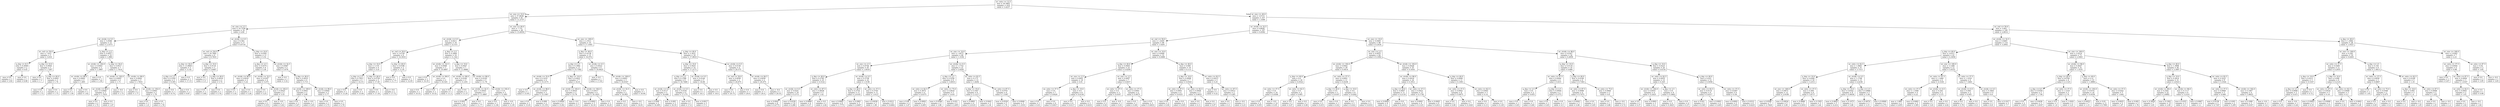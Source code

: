digraph Tree {
node [shape=box] ;
0 [label="wr_ratio <= 12.5\nmse = 24.5863\nsamples = 418\nvalue = 3.4237"] ;
1 [label="wr_size <= 10.0\nmse = 37.6638\nsamples = 81\nvalue = 11.2737"] ;
0 -> 1 [labeldistance=2.5, labelangle=45, headlabel="True"] ;
2 [label="wr_size <= 2.5\nmse = 10.7536\nsamples = 32\nvalue = 4.64"] ;
1 -> 2 ;
3 [label="wr_stride <= 0.5\nmse = 3.4596\nsamples = 15\nvalue = 2.3373"] ;
2 -> 3 ;
4 [label="wr_rnd <= 50.0\nmse = 7.915\nsamples = 5\nvalue = 3.616"] ;
3 -> 4 ;
5 [label="q_dep <= 8.5\nmse = 6.4009\nsamples = 2\nvalue = 6.45"] ;
4 -> 5 ;
6 [label="mse = 0.0\nsamples = 1\nvalue = 3.92"] ;
5 -> 6 ;
7 [label="mse = 0.0\nsamples = 1\nvalue = 8.98"] ;
5 -> 7 ;
8 [label="q_dep <= 10.0\nmse = 0.0004\nsamples = 3\nvalue = 1.7267"] ;
4 -> 8 ;
9 [label="mse = 0.0\nsamples = 1\nvalue = 1.7"] ;
8 -> 9 ;
10 [label="q_dep <= 40.0\nmse = 0.0001\nsamples = 2\nvalue = 1.74"] ;
8 -> 10 ;
11 [label="mse = 0.0\nsamples = 1\nvalue = 1.73"] ;
10 -> 11 ;
12 [label="mse = 0.0\nsamples = 1\nvalue = 1.75"] ;
10 -> 12 ;
13 [label="q_dep <= 2.5\nmse = 0.0057\nsamples = 10\nvalue = 1.698"] ;
3 -> 13 ;
14 [label="wr_stride <= 192.0\nmse = 0.0003\nsamples = 3\nvalue = 1.5967"] ;
13 -> 14 ;
15 [label="wr_stride <= 96.0\nmse = 0.0002\nsamples = 2\nvalue = 1.605"] ;
14 -> 15 ;
16 [label="mse = 0.0\nsamples = 1\nvalue = 1.59"] ;
15 -> 16 ;
17 [label="mse = 0.0\nsamples = 1\nvalue = 1.62"] ;
15 -> 17 ;
18 [label="mse = 0.0\nsamples = 1\nvalue = 1.58"] ;
14 -> 18 ;
19 [label="q_dep <= 34.0\nmse = 0.0017\nsamples = 7\nvalue = 1.7414"] ;
13 -> 19 ;
20 [label="wr_stride <= 192.0\nmse = 0.0005\nsamples = 4\nvalue = 1.71"] ;
19 -> 20 ;
21 [label="wr_stride <= 96.0\nmse = 0.0006\nsamples = 3\nvalue = 1.7033"] ;
20 -> 21 ;
22 [label="mse = 0.0\nsamples = 2\nvalue = 1.72"] ;
21 -> 22 ;
23 [label="mse = 0.0\nsamples = 1\nvalue = 1.67"] ;
21 -> 23 ;
24 [label="mse = -0.0\nsamples = 1\nvalue = 1.73"] ;
20 -> 24 ;
25 [label="wr_stride <= 96.0\nmse = 0.0002\nsamples = 3\nvalue = 1.7833"] ;
19 -> 25 ;
26 [label="mse = 0.0\nsamples = 1\nvalue = 1.77"] ;
25 -> 26 ;
27 [label="wr_stride <= 192.0\nmse = 0.0001\nsamples = 2\nvalue = 1.79"] ;
25 -> 27 ;
28 [label="mse = 0.0\nsamples = 1\nvalue = 1.8"] ;
27 -> 28 ;
29 [label="mse = 0.0\nsamples = 1\nvalue = 1.78"] ;
27 -> 29 ;
30 [label="wr_stride <= 0.5\nmse = 8.383\nsamples = 17\nvalue = 6.6718"] ;
2 -> 30 ;
31 [label="wr_rnd <= 50.0\nmse = 16.7892\nsamples = 6\nvalue = 8.7833"] ;
30 -> 31 ;
32 [label="q_dep <= 34.0\nmse = 13.8893\nsamples = 3\nvalue = 11.92"] ;
31 -> 32 ;
33 [label="q_dep <= 2.5\nmse = 0.3192\nsamples = 2\nvalue = 9.305"] ;
32 -> 33 ;
34 [label="mse = 0.0\nsamples = 1\nvalue = 8.74"] ;
33 -> 34 ;
35 [label="mse = 0.0\nsamples = 1\nvalue = 9.87"] ;
33 -> 35 ;
36 [label="mse = 0.0\nsamples = 1\nvalue = 17.15"] ;
32 -> 36 ;
37 [label="q_dep <= 10.0\nmse = 0.0118\nsamples = 3\nvalue = 5.6467"] ;
31 -> 37 ;
38 [label="mse = 0.0\nsamples = 1\nvalue = 5.5"] ;
37 -> 38 ;
39 [label="q_dep <= 40.0\nmse = 0.0016\nsamples = 2\nvalue = 5.72"] ;
37 -> 39 ;
40 [label="mse = 0.0\nsamples = 1\nvalue = 5.68"] ;
39 -> 40 ;
41 [label="mse = 0.0\nsamples = 1\nvalue = 5.76"] ;
39 -> 41 ;
42 [label="q_dep <= 10.0\nmse = 0.0392\nsamples = 11\nvalue = 5.52"] ;
30 -> 42 ;
43 [label="q_dep <= 2.5\nmse = 0.0275\nsamples = 6\nvalue = 5.39"] ;
42 -> 43 ;
44 [label="wr_stride <= 96.0\nmse = 0.0016\nsamples = 2\nvalue = 5.22"] ;
43 -> 44 ;
45 [label="mse = 0.0\nsamples = 1\nvalue = 5.18"] ;
44 -> 45 ;
46 [label="mse = 0.0\nsamples = 1\nvalue = 5.26"] ;
44 -> 46 ;
47 [label="wr_stride <= 32.5\nmse = 0.0187\nsamples = 4\nvalue = 5.475"] ;
43 -> 47 ;
48 [label="mse = 0.0\nsamples = 1\nvalue = 5.25"] ;
47 -> 48 ;
49 [label="wr_stride <= 192.0\nmse = 0.0025\nsamples = 3\nvalue = 5.55"] ;
47 -> 49 ;
50 [label="mse = 0.0\nsamples = 2\nvalue = 5.515"] ;
49 -> 50 ;
51 [label="mse = -0.0\nsamples = 1\nvalue = 5.62"] ;
49 -> 51 ;
52 [label="wr_stride <= 32.5\nmse = 0.0087\nsamples = 5\nvalue = 5.676"] ;
42 -> 52 ;
53 [label="mse = 0.0\nsamples = 1\nvalue = 5.52"] ;
52 -> 53 ;
54 [label="q_dep <= 40.0\nmse = 0.0033\nsamples = 4\nvalue = 5.715"] ;
52 -> 54 ;
55 [label="wr_stride <= 160.0\nmse = 0.0001\nsamples = 2\nvalue = 5.66"] ;
54 -> 55 ;
56 [label="mse = 0.0\nsamples = 1\nvalue = 5.67"] ;
55 -> 56 ;
57 [label="mse = -0.0\nsamples = 1\nvalue = 5.65"] ;
55 -> 57 ;
58 [label="wr_stride <= 96.0\nmse = 0.0004\nsamples = 2\nvalue = 5.77"] ;
54 -> 58 ;
59 [label="mse = 0.0\nsamples = 1\nvalue = 5.75"] ;
58 -> 59 ;
60 [label="mse = 0.0\nsamples = 1\nvalue = 5.79"] ;
58 -> 60 ;
61 [label="wr_size <= 40.0\nmse = 7.731\nsamples = 49\nvalue = 15.6059"] ;
1 -> 61 ;
62 [label="wr_stride <= 0.5\nmse = 4.6411\nsamples = 16\nvalue = 12.515"] ;
61 -> 62 ;
63 [label="wr_rnd <= 50.0\nmse = 5.4726\nsamples = 6\nvalue = 14.5033"] ;
62 -> 63 ;
64 [label="q_dep <= 10.0\nmse = 3.155\nsamples = 4\nvalue = 15.8"] ;
63 -> 64 ;
65 [label="q_dep <= 2.5\nmse = 0.7921\nsamples = 2\nvalue = 14.15"] ;
64 -> 65 ;
66 [label="mse = 0.0\nsamples = 1\nvalue = 13.26"] ;
65 -> 66 ;
67 [label="mse = 0.0\nsamples = 1\nvalue = 15.04"] ;
65 -> 67 ;
68 [label="q_dep <= 40.0\nmse = 0.0729\nsamples = 2\nvalue = 17.45"] ;
64 -> 68 ;
69 [label="mse = 0.0\nsamples = 1\nvalue = 17.18"] ;
68 -> 69 ;
70 [label="mse = -0.0\nsamples = 1\nvalue = 17.72"] ;
68 -> 70 ;
71 [label="q_dep <= 40.0\nmse = 0.0196\nsamples = 2\nvalue = 11.91"] ;
63 -> 71 ;
72 [label="mse = 0.0\nsamples = 1\nvalue = 11.77"] ;
71 -> 72 ;
73 [label="mse = 0.0\nsamples = 1\nvalue = 12.05"] ;
71 -> 73 ;
74 [label="q_dep <= 2.5\nmse = 0.3469\nsamples = 10\nvalue = 11.322"] ;
62 -> 74 ;
75 [label="wr_stride <= 32.5\nmse = 0.0068\nsamples = 3\nvalue = 10.4667"] ;
74 -> 75 ;
76 [label="mse = 0.0\nsamples = 1\nvalue = 10.35"] ;
75 -> 76 ;
77 [label="wr_stride <= 96.0\nmse = 0.0\nsamples = 2\nvalue = 10.525"] ;
75 -> 77 ;
78 [label="mse = 0.0\nsamples = 1\nvalue = 10.53"] ;
77 -> 78 ;
79 [label="mse = 0.0\nsamples = 1\nvalue = 10.52"] ;
77 -> 79 ;
80 [label="q_dep <= 10.0\nmse = 0.0447\nsamples = 7\nvalue = 11.6886"] ;
74 -> 80 ;
81 [label="wr_stride <= 96.0\nmse = 0.0182\nsamples = 2\nvalue = 11.435"] ;
80 -> 81 ;
82 [label="mse = 0.0\nsamples = 1\nvalue = 11.3"] ;
81 -> 82 ;
83 [label="mse = 0.0\nsamples = 1\nvalue = 11.57"] ;
81 -> 83 ;
84 [label="wr_stride <= 96.0\nmse = 0.0193\nsamples = 5\nvalue = 11.79"] ;
80 -> 84 ;
85 [label="wr_stride <= 32.5\nmse = 0.0055\nsamples = 3\nvalue = 11.6867"] ;
84 -> 85 ;
86 [label="mse = 0.003\nsamples = 2\nvalue = 11.645"] ;
85 -> 86 ;
87 [label="mse = 0.0\nsamples = 1\nvalue = 11.77"] ;
85 -> 87 ;
88 [label="wr_stride <= 192.0\nmse = 0.0\nsamples = 2\nvalue = 11.945"] ;
84 -> 88 ;
89 [label="mse = 0.0\nsamples = 1\nvalue = 11.94"] ;
88 -> 89 ;
90 [label="mse = -0.0\nsamples = 1\nvalue = 11.95"] ;
88 -> 90 ;
91 [label="wr_size <= 160.0\nmse = 2.3511\nsamples = 33\nvalue = 17.1045"] ;
61 -> 91 ;
92 [label="q_dep <= 40.0\nmse = 0.4136\nsamples = 15\nvalue = 16.074"] ;
91 -> 92 ;
93 [label="q_dep <= 2.5\nmse = 0.1892\nsamples = 11\nvalue = 15.7582"] ;
92 -> 93 ;
94 [label="wr_stride <= 32.0\nmse = 0.1414\nsamples = 4\nvalue = 15.3175"] ;
93 -> 94 ;
95 [label="mse = 0.0\nsamples = 1\nvalue = 15.95"] ;
94 -> 95 ;
96 [label="wr_stride <= 96.0\nmse = 0.0107\nsamples = 3\nvalue = 15.1067"] ;
94 -> 96 ;
97 [label="mse = 0.0\nsamples = 1\nvalue = 15.01"] ;
96 -> 97 ;
98 [label="mse = 0.009\nsamples = 2\nvalue = 15.155"] ;
96 -> 98 ;
99 [label="q_dep <= 10.0\nmse = 0.0421\nsamples = 7\nvalue = 16.01"] ;
93 -> 99 ;
100 [label="wr_stride <= 192.0\nmse = 0.0035\nsamples = 3\nvalue = 15.78"] ;
99 -> 100 ;
101 [label="mse = 0.0004\nsamples = 2\nvalue = 15.82"] ;
100 -> 101 ;
102 [label="mse = -0.0\nsamples = 1\nvalue = 15.7"] ;
100 -> 102 ;
103 [label="wr_stride <= 192.0\nmse = 0.0017\nsamples = 4\nvalue = 16.1825"] ;
99 -> 103 ;
104 [label="mse = 0.0002\nsamples = 3\nvalue = 16.16"] ;
103 -> 104 ;
105 [label="mse = 0.0\nsamples = 1\nvalue = 16.25"] ;
103 -> 105 ;
106 [label="wr_stride <= 0.5\nmse = 0.0022\nsamples = 4\nvalue = 16.9425"] ;
92 -> 106 ;
107 [label="mse = 0.0\nsamples = 1\nvalue = 17.02"] ;
106 -> 107 ;
108 [label="wr_stride <= 160.0\nmse = 0.0003\nsamples = 3\nvalue = 16.9167"] ;
106 -> 108 ;
109 [label="wr_stride <= 32.5\nmse = 0.0\nsamples = 2\nvalue = 16.905"] ;
108 -> 109 ;
110 [label="mse = 0.0\nsamples = 1\nvalue = 16.9"] ;
109 -> 110 ;
111 [label="mse = -0.0\nsamples = 1\nvalue = 16.91"] ;
109 -> 111 ;
112 [label="mse = 0.0\nsamples = 1\nvalue = 16.94"] ;
108 -> 112 ;
113 [label="q_dep <= 40.0\nmse = 2.3431\nsamples = 18\nvalue = 17.9633"] ;
91 -> 113 ;
114 [label="q_dep <= 10.0\nmse = 0.5025\nsamples = 14\nvalue = 17.2171"] ;
113 -> 114 ;
115 [label="q_dep <= 2.5\nmse = 0.1598\nsamples = 9\nvalue = 16.7489"] ;
114 -> 115 ;
116 [label="wr_stride <= 0.5\nmse = 0.0117\nsamples = 5\nvalue = 16.408"] ;
115 -> 116 ;
117 [label="mse = 0.009\nsamples = 2\nvalue = 16.495"] ;
116 -> 117 ;
118 [label="mse = 0.005\nsamples = 3\nvalue = 16.35"] ;
116 -> 118 ;
119 [label="wr_stride <= 0.5\nmse = 0.0181\nsamples = 4\nvalue = 17.175"] ;
115 -> 119 ;
120 [label="mse = 0.0\nsamples = 1\nvalue = 17.4"] ;
119 -> 120 ;
121 [label="mse = 0.0017\nsamples = 3\nvalue = 17.1"] ;
119 -> 121 ;
122 [label="wr_stride <= 0.5\nmse = 0.0144\nsamples = 5\nvalue = 18.06"] ;
114 -> 122 ;
123 [label="mse = 0.0\nsamples = 1\nvalue = 18.3"] ;
122 -> 123 ;
124 [label="mse = 0.0\nsamples = 4\nvalue = 18.0"] ;
122 -> 124 ;
125 [label="wr_stride <= 0.5\nmse = 0.0156\nsamples = 4\nvalue = 20.575"] ;
113 -> 125 ;
126 [label="wr_rnd <= 50.0\nmse = 0.0056\nsamples = 2\nvalue = 20.675"] ;
125 -> 126 ;
127 [label="mse = 0.0\nsamples = 1\nvalue = 20.75"] ;
126 -> 127 ;
128 [label="mse = 0.0\nsamples = 1\nvalue = 20.6"] ;
126 -> 128 ;
129 [label="wr_stride <= 64.5\nmse = 0.0056\nsamples = 2\nvalue = 20.475"] ;
125 -> 129 ;
130 [label="mse = 0.0\nsamples = 1\nvalue = 20.4"] ;
129 -> 130 ;
131 [label="mse = -0.0\nsamples = 1\nvalue = 20.55"] ;
129 -> 131 ;
132 [label="wr_size <= 40.0\nmse = 3.0715\nsamples = 337\nvalue = 1.5369"] ;
0 -> 132 [labeldistance=2.5, labelangle=-45, headlabel="False"] ;
133 [label="wr_stride <= 32.5\nmse = 0.8928\nsamples = 197\nvalue = 0.6382"] ;
132 -> 133 ;
134 [label="wr_rnd <= 50.0\nmse = 1.4205\nsamples = 99\nvalue = 1.0291"] ;
133 -> 134 ;
135 [label="wr_size <= 10.0\nmse = 1.4075\nsamples = 66\nvalue = 1.5192"] ;
134 -> 135 ;
136 [label="wr_size <= 2.5\nmse = 0.6744\nsamples = 45\nvalue = 1.0018"] ;
135 -> 136 ;
137 [label="q_dep <= 40.0\nmse = 0.2783\nsamples = 23\nvalue = 0.5122"] ;
136 -> 137 ;
138 [label="wr_stride <= 0.5\nmse = 0.0241\nsamples = 18\nvalue = 0.3711"] ;
137 -> 138 ;
139 [label="mse = 0.0041\nsamples = 8\nvalue = 0.4775"] ;
138 -> 139 ;
140 [label="mse = 0.0239\nsamples = 10\nvalue = 0.286"] ;
138 -> 140 ;
141 [label="wr_ratio <= 87.5\nmse = 0.8636\nsamples = 5\nvalue = 1.02"] ;
137 -> 141 ;
142 [label="mse = 0.0669\nsamples = 4\nvalue = 0.57"] ;
141 -> 142 ;
143 [label="mse = 0.0\nsamples = 1\nvalue = 2.82"] ;
141 -> 143 ;
144 [label="wr_stride <= 0.5\nmse = 0.5758\nsamples = 22\nvalue = 1.5136"] ;
136 -> 144 ;
145 [label="q_dep <= 40.0\nmse = 0.2754\nsamples = 11\nvalue = 2.0145"] ;
144 -> 145 ;
146 [label="mse = 0.0945\nsamples = 8\nvalue = 1.7775"] ;
145 -> 146 ;
147 [label="mse = 0.2083\nsamples = 3\nvalue = 2.6467"] ;
145 -> 147 ;
148 [label="wr_ratio <= 37.5\nmse = 0.3745\nsamples = 11\nvalue = 1.0127"] ;
144 -> 148 ;
149 [label="mse = 0.0038\nsamples = 3\nvalue = 1.99"] ;
148 -> 149 ;
150 [label="mse = 0.0211\nsamples = 8\nvalue = 0.6462"] ;
148 -> 150 ;
151 [label="wr_stride <= 0.5\nmse = 1.1752\nsamples = 21\nvalue = 2.6281"] ;
135 -> 151 ;
152 [label="q_dep <= 2.5\nmse = 0.5256\nsamples = 9\nvalue = 3.6933"] ;
151 -> 152 ;
153 [label="wr_ratio <= 62.5\nmse = 0.3672\nsamples = 4\nvalue = 4.0375"] ;
152 -> 153 ;
154 [label="mse = 0.09\nsamples = 2\nvalue = 3.47"] ;
153 -> 154 ;
155 [label="mse = 0.0002\nsamples = 2\nvalue = 4.605"] ;
153 -> 155 ;
156 [label="wr_ratio <= 75.0\nmse = 0.4818\nsamples = 5\nvalue = 3.418"] ;
152 -> 156 ;
157 [label="mse = 0.0546\nsamples = 3\nvalue = 3.96"] ;
156 -> 157 ;
158 [label="mse = 0.021\nsamples = 2\nvalue = 2.605"] ;
156 -> 158 ;
159 [label="wr_ratio <= 62.5\nmse = 0.173\nsamples = 12\nvalue = 1.8292"] ;
151 -> 159 ;
160 [label="q_dep <= 10.0\nmse = 0.1047\nsamples = 6\nvalue = 2.1217"] ;
159 -> 160 ;
161 [label="mse = 0.0993\nsamples = 4\nvalue = 2.0125"] ;
160 -> 161 ;
162 [label="mse = 0.0441\nsamples = 2\nvalue = 2.34"] ;
160 -> 162 ;
163 [label="wr_ratio <= 87.5\nmse = 0.0701\nsamples = 6\nvalue = 1.5367"] ;
159 -> 163 ;
164 [label="mse = 0.0529\nsamples = 3\nvalue = 1.74"] ;
163 -> 164 ;
165 [label="mse = 0.0046\nsamples = 3\nvalue = 1.3333"] ;
163 -> 165 ;
166 [label="wr_size <= 10.0\nmse = 0.0049\nsamples = 33\nvalue = 0.0488"] ;
134 -> 166 ;
167 [label="q_dep <= 40.0\nmse = 0.0005\nsamples = 23\nvalue = 0.0209"] ;
166 -> 167 ;
168 [label="wr_size <= 2.5\nmse = 0.0001\nsamples = 16\nvalue = 0.01"] ;
167 -> 168 ;
169 [label="wr_ratio <= 37.5\nmse = 0.0\nsamples = 7\nvalue = 0.0029"] ;
168 -> 169 ;
170 [label="mse = 0.0\nsamples = 1\nvalue = 0.01"] ;
169 -> 170 ;
171 [label="mse = 0.0\nsamples = 6\nvalue = 0.0017"] ;
169 -> 171 ;
172 [label="q_dep <= 10.0\nmse = 0.0\nsamples = 9\nvalue = 0.0156"] ;
168 -> 172 ;
173 [label="mse = 0.0\nsamples = 6\nvalue = 0.0117"] ;
172 -> 173 ;
174 [label="mse = 0.0\nsamples = 3\nvalue = 0.0233"] ;
172 -> 174 ;
175 [label="wr_size <= 2.5\nmse = 0.0007\nsamples = 7\nvalue = 0.0457"] ;
167 -> 175 ;
176 [label="wr_ratio <= 87.5\nmse = 0.0\nsamples = 3\nvalue = 0.0167"] ;
175 -> 176 ;
177 [label="mse = 0.0\nsamples = 2\nvalue = 0.02"] ;
176 -> 177 ;
178 [label="mse = -0.0\nsamples = 1\nvalue = 0.01"] ;
176 -> 178 ;
179 [label="wr_ratio <= 37.5\nmse = 0.0001\nsamples = 4\nvalue = 0.0675"] ;
175 -> 179 ;
180 [label="mse = 0.0\nsamples = 1\nvalue = 0.08"] ;
179 -> 180 ;
181 [label="mse = 0.0\nsamples = 3\nvalue = 0.0633"] ;
179 -> 181 ;
182 [label="q_dep <= 40.0\nmse = 0.009\nsamples = 10\nvalue = 0.113"] ;
166 -> 182 ;
183 [label="q_dep <= 10.0\nmse = 0.0008\nsamples = 7\nvalue = 0.0543"] ;
182 -> 183 ;
184 [label="wr_ratio <= 87.5\nmse = 0.0001\nsamples = 4\nvalue = 0.0325"] ;
183 -> 184 ;
185 [label="mse = 0.0\nsamples = 2\nvalue = 0.04"] ;
184 -> 185 ;
186 [label="mse = 0.0\nsamples = 2\nvalue = 0.025"] ;
184 -> 186 ;
187 [label="wr_ratio <= 62.5\nmse = 0.0004\nsamples = 3\nvalue = 0.0833"] ;
183 -> 187 ;
188 [label="mse = 0.0\nsamples = 1\nvalue = 0.11"] ;
187 -> 188 ;
189 [label="mse = 0.0\nsamples = 2\nvalue = 0.07"] ;
187 -> 189 ;
190 [label="wr_ratio <= 62.5\nmse = 0.0013\nsamples = 3\nvalue = 0.25"] ;
182 -> 190 ;
191 [label="mse = 0.0\nsamples = 1\nvalue = 0.22"] ;
190 -> 191 ;
192 [label="wr_ratio <= 87.5\nmse = 0.0012\nsamples = 2\nvalue = 0.265"] ;
190 -> 192 ;
193 [label="mse = 0.0\nsamples = 1\nvalue = 0.3"] ;
192 -> 193 ;
194 [label="mse = -0.0\nsamples = 1\nvalue = 0.23"] ;
192 -> 194 ;
195 [label="wr_size <= 10.0\nmse = 0.0495\nsamples = 98\nvalue = 0.2434"] ;
133 -> 195 ;
196 [label="wr_size <= 2.5\nmse = 0.0055\nsamples = 64\nvalue = 0.1092"] ;
195 -> 196 ;
197 [label="wr_stride <= 192.0\nmse = 0.0002\nsamples = 29\nvalue = 0.0414"] ;
196 -> 197 ;
198 [label="q_dep <= 40.0\nmse = 0.0\nsamples = 18\nvalue = 0.0522"] ;
197 -> 198 ;
199 [label="wr_ratio <= 37.5\nmse = 0.0\nsamples = 16\nvalue = 0.0506"] ;
198 -> 199 ;
200 [label="mse = 0.0\nsamples = 2\nvalue = 0.055"] ;
199 -> 200 ;
201 [label="mse = -0.0\nsamples = 14\nvalue = 0.05"] ;
199 -> 201 ;
202 [label="wr_ratio <= 62.5\nmse = 0.0\nsamples = 2\nvalue = 0.065"] ;
198 -> 202 ;
203 [label="mse = 0.0\nsamples = 1\nvalue = 0.07"] ;
202 -> 203 ;
204 [label="mse = 0.0\nsamples = 1\nvalue = 0.06"] ;
202 -> 204 ;
205 [label="wr_ratio <= 37.5\nmse = 0.0001\nsamples = 11\nvalue = 0.0236"] ;
197 -> 205 ;
206 [label="q_dep <= 40.0\nmse = 0.0\nsamples = 3\nvalue = 0.0167"] ;
205 -> 206 ;
207 [label="mse = 0.0\nsamples = 2\nvalue = 0.015"] ;
206 -> 207 ;
208 [label="mse = 0.0\nsamples = 1\nvalue = 0.02"] ;
206 -> 208 ;
209 [label="q_dep <= 10.0\nmse = 0.0\nsamples = 8\nvalue = 0.0262"] ;
205 -> 209 ;
210 [label="mse = 0.0\nsamples = 5\nvalue = 0.022"] ;
209 -> 210 ;
211 [label="mse = 0.0\nsamples = 3\nvalue = 0.0333"] ;
209 -> 211 ;
212 [label="wr_stride <= 192.0\nmse = 0.0028\nsamples = 35\nvalue = 0.1654"] ;
196 -> 212 ;
213 [label="wr_stride <= 96.0\nmse = 0.0018\nsamples = 24\nvalue = 0.1912"] ;
212 -> 213 ;
214 [label="q_dep <= 40.0\nmse = 0.0007\nsamples = 11\nvalue = 0.2118"] ;
213 -> 214 ;
215 [label="mse = 0.0004\nsamples = 8\nvalue = 0.2"] ;
214 -> 215 ;
216 [label="mse = 0.0\nsamples = 3\nvalue = 0.2433"] ;
214 -> 216 ;
217 [label="wr_ratio <= 37.5\nmse = 0.0021\nsamples = 13\nvalue = 0.1738"] ;
213 -> 217 ;
218 [label="mse = 0.0002\nsamples = 4\nvalue = 0.1125"] ;
217 -> 218 ;
219 [label="mse = 0.0005\nsamples = 9\nvalue = 0.2011"] ;
217 -> 219 ;
220 [label="q_dep <= 40.0\nmse = 0.0006\nsamples = 11\nvalue = 0.1091"] ;
212 -> 220 ;
221 [label="wr_ratio <= 37.5\nmse = 0.0002\nsamples = 8\nvalue = 0.0975"] ;
220 -> 221 ;
222 [label="mse = 0.0\nsamples = 1\nvalue = 0.06"] ;
221 -> 222 ;
223 [label="mse = 0.0\nsamples = 7\nvalue = 0.1029"] ;
221 -> 223 ;
224 [label="wr_ratio <= 62.5\nmse = 0.0001\nsamples = 3\nvalue = 0.14"] ;
220 -> 224 ;
225 [label="mse = 0.0\nsamples = 1\nvalue = 0.13"] ;
224 -> 225 ;
226 [label="mse = 0.0\nsamples = 2\nvalue = 0.145"] ;
224 -> 226 ;
227 [label="wr_stride <= 96.0\nmse = 0.0347\nsamples = 34\nvalue = 0.4959"] ;
195 -> 227 ;
228 [label="q_dep <= 10.0\nmse = 0.0118\nsamples = 10\nvalue = 0.689"] ;
227 -> 228 ;
229 [label="wr_ratio <= 87.5\nmse = 0.0044\nsamples = 4\nvalue = 0.615"] ;
228 -> 229 ;
230 [label="q_dep <= 2.5\nmse = 0.0\nsamples = 2\nvalue = 0.655"] ;
229 -> 230 ;
231 [label="mse = 0.0\nsamples = 1\nvalue = 0.65"] ;
230 -> 231 ;
232 [label="mse = 0.0\nsamples = 1\nvalue = 0.66"] ;
230 -> 232 ;
233 [label="q_dep <= 2.5\nmse = 0.0056\nsamples = 2\nvalue = 0.575"] ;
229 -> 233 ;
234 [label="mse = 0.0\nsamples = 1\nvalue = 0.65"] ;
233 -> 234 ;
235 [label="mse = 0.0\nsamples = 1\nvalue = 0.5"] ;
233 -> 235 ;
236 [label="q_dep <= 40.0\nmse = 0.0106\nsamples = 6\nvalue = 0.7383"] ;
228 -> 236 ;
237 [label="wr_ratio <= 87.5\nmse = 0.0098\nsamples = 4\nvalue = 0.7075"] ;
236 -> 237 ;
238 [label="mse = 0.0041\nsamples = 3\nvalue = 0.66"] ;
237 -> 238 ;
239 [label="mse = 0.0\nsamples = 1\nvalue = 0.85"] ;
237 -> 239 ;
240 [label="wr_ratio <= 75.0\nmse = 0.0064\nsamples = 2\nvalue = 0.8"] ;
236 -> 240 ;
241 [label="mse = 0.0\nsamples = 1\nvalue = 0.88"] ;
240 -> 241 ;
242 [label="mse = -0.0\nsamples = 1\nvalue = 0.72"] ;
240 -> 242 ;
243 [label="q_dep <= 10.0\nmse = 0.0223\nsamples = 24\nvalue = 0.4154"] ;
227 -> 243 ;
244 [label="wr_ratio <= 62.5\nmse = 0.0052\nsamples = 12\nvalue = 0.325"] ;
243 -> 244 ;
245 [label="wr_stride <= 192.0\nmse = 0.0055\nsamples = 4\nvalue = 0.2425"] ;
244 -> 245 ;
246 [label="mse = 0.0\nsamples = 1\nvalue = 0.37"] ;
245 -> 246 ;
247 [label="mse = 0.0001\nsamples = 3\nvalue = 0.2"] ;
245 -> 247 ;
248 [label="q_dep <= 2.5\nmse = 0.0\nsamples = 8\nvalue = 0.3662"] ;
244 -> 248 ;
249 [label="mse = 0.0\nsamples = 4\nvalue = 0.3625"] ;
248 -> 249 ;
250 [label="mse = 0.0\nsamples = 4\nvalue = 0.37"] ;
248 -> 250 ;
251 [label="q_dep <= 40.0\nmse = 0.023\nsamples = 12\nvalue = 0.5058"] ;
243 -> 251 ;
252 [label="wr_ratio <= 62.5\nmse = 0.0114\nsamples = 6\nvalue = 0.4517"] ;
251 -> 252 ;
253 [label="mse = 0.021\nsamples = 2\nvalue = 0.545"] ;
252 -> 253 ;
254 [label="mse = 0.0001\nsamples = 4\nvalue = 0.405"] ;
252 -> 254 ;
255 [label="wr_ratio <= 37.5\nmse = 0.0287\nsamples = 6\nvalue = 0.56"] ;
251 -> 255 ;
256 [label="mse = 0.0002\nsamples = 2\nvalue = 0.435"] ;
255 -> 256 ;
257 [label="mse = 0.0312\nsamples = 4\nvalue = 0.6225"] ;
255 -> 257 ;
258 [label="wr_rnd <= 50.0\nmse = 3.402\nsamples = 140\nvalue = 2.8014"] ;
132 -> 258 ;
259 [label="wr_stride <= 32.5\nmse = 3.0463\nsamples = 114\nvalue = 3.2002"] ;
258 -> 259 ;
260 [label="q_dep <= 40.0\nmse = 2.6311\nsamples = 43\nvalue = 4.3458"] ;
259 -> 260 ;
261 [label="wr_ratio <= 62.5\nmse = 1.0861\nsamples = 31\nvalue = 3.7313"] ;
260 -> 261 ;
262 [label="q_dep <= 10.0\nmse = 0.4284\nsamples = 18\nvalue = 3.2311"] ;
261 -> 262 ;
263 [label="wr_size <= 160.0\nmse = 0.0873\nsamples = 12\nvalue = 2.9108"] ;
262 -> 263 ;
264 [label="mse = 0.0508\nsamples = 7\nvalue = 2.7829"] ;
263 -> 264 ;
265 [label="mse = 0.0834\nsamples = 5\nvalue = 3.09"] ;
263 -> 265 ;
266 [label="wr_ratio <= 37.5\nmse = 0.495\nsamples = 6\nvalue = 3.8717"] ;
262 -> 266 ;
267 [label="mse = 0.4668\nsamples = 3\nvalue = 4.3033"] ;
266 -> 267 ;
268 [label="mse = 0.1505\nsamples = 3\nvalue = 3.44"] ;
266 -> 268 ;
269 [label="wr_stride <= 0.5\nmse = 1.1708\nsamples = 13\nvalue = 4.4238"] ;
261 -> 269 ;
270 [label="q_dep <= 10.0\nmse = 0.8342\nsamples = 8\nvalue = 4.9638"] ;
269 -> 270 ;
271 [label="mse = 0.4643\nsamples = 5\nvalue = 4.414"] ;
270 -> 271 ;
272 [label="mse = 0.1075\nsamples = 3\nvalue = 5.88"] ;
270 -> 272 ;
273 [label="q_dep <= 2.5\nmse = 0.4968\nsamples = 5\nvalue = 3.56"] ;
269 -> 273 ;
274 [label="mse = 0.4074\nsamples = 3\nvalue = 3.15"] ;
273 -> 274 ;
275 [label="mse = 0.0006\nsamples = 2\nvalue = 4.175"] ;
273 -> 275 ;
276 [label="wr_size <= 160.0\nmse = 3.1266\nsamples = 12\nvalue = 5.9333"] ;
260 -> 276 ;
277 [label="wr_ratio <= 87.5\nmse = 1.1469\nsamples = 6\nvalue = 4.5183"] ;
276 -> 277 ;
278 [label="wr_ratio <= 37.5\nmse = 1.3308\nsamples = 4\nvalue = 4.22"] ;
277 -> 278 ;
279 [label="mse = 1.809\nsamples = 2\nvalue = 4.855"] ;
278 -> 279 ;
280 [label="mse = 0.0462\nsamples = 2\nvalue = 3.585"] ;
278 -> 280 ;
281 [label="wr_stride <= 0.5\nmse = 0.245\nsamples = 2\nvalue = 5.115"] ;
277 -> 281 ;
282 [label="mse = 0.0\nsamples = 1\nvalue = 5.61"] ;
281 -> 282 ;
283 [label="mse = 0.0\nsamples = 1\nvalue = 4.62"] ;
281 -> 283 ;
284 [label="wr_ratio <= 37.5\nmse = 1.1018\nsamples = 6\nvalue = 7.3483"] ;
276 -> 284 ;
285 [label="wr_stride <= 0.5\nmse = 0.065\nsamples = 2\nvalue = 6.045"] ;
284 -> 285 ;
286 [label="mse = 0.0\nsamples = 1\nvalue = 5.79"] ;
285 -> 286 ;
287 [label="mse = 0.0\nsamples = 1\nvalue = 6.3"] ;
285 -> 287 ;
288 [label="wr_stride <= 0.5\nmse = 0.3463\nsamples = 4\nvalue = 8.0"] ;
284 -> 288 ;
289 [label="mse = 0.0\nsamples = 1\nvalue = 8.9"] ;
288 -> 289 ;
290 [label="mse = 0.1017\nsamples = 3\nvalue = 7.7"] ;
288 -> 290 ;
291 [label="wr_size <= 160.0\nmse = 2.0214\nsamples = 71\nvalue = 2.5063"] ;
259 -> 291 ;
292 [label="wr_stride <= 96.0\nmse = 0.4647\nsamples = 31\nvalue = 1.3535"] ;
291 -> 292 ;
293 [label="q_dep <= 40.0\nmse = 0.6794\nsamples = 8\nvalue = 2.1125"] ;
292 -> 293 ;
294 [label="q_dep <= 8.5\nmse = 0.0359\nsamples = 5\nvalue = 1.736"] ;
293 -> 294 ;
295 [label="mse = 0.0\nsamples = 2\nvalue = 1.615"] ;
294 -> 295 ;
296 [label="mse = 0.0436\nsamples = 3\nvalue = 1.8167"] ;
294 -> 296 ;
297 [label="wr_ratio <= 37.5\nmse = 1.1219\nsamples = 3\nvalue = 2.74"] ;
293 -> 297 ;
298 [label="mse = 0.0\nsamples = 1\nvalue = 1.8"] ;
297 -> 298 ;
299 [label="mse = 1.0201\nsamples = 2\nvalue = 3.21"] ;
297 -> 299 ;
300 [label="q_dep <= 40.0\nmse = 0.12\nsamples = 23\nvalue = 1.0896"] ;
292 -> 300 ;
301 [label="wr_stride <= 192.0\nmse = 0.0374\nsamples = 18\nvalue = 0.9356"] ;
300 -> 301 ;
302 [label="mse = 0.0053\nsamples = 7\nvalue = 1.15"] ;
301 -> 302 ;
303 [label="mse = 0.01\nsamples = 11\nvalue = 0.7991"] ;
301 -> 303 ;
304 [label="wr_ratio <= 37.5\nmse = 0.0242\nsamples = 5\nvalue = 1.644"] ;
300 -> 304 ;
305 [label="mse = 0.0025\nsamples = 2\nvalue = 1.47"] ;
304 -> 305 ;
306 [label="mse = 0.005\nsamples = 3\nvalue = 1.76"] ;
304 -> 306 ;
307 [label="q_dep <= 40.0\nmse = 1.3998\nsamples = 40\nvalue = 3.3997"] ;
291 -> 307 ;
308 [label="q_dep <= 10.0\nmse = 0.2814\nsamples = 31\nvalue = 2.8323"] ;
307 -> 308 ;
309 [label="wr_stride <= 96.0\nmse = 0.2581\nsamples = 22\nvalue = 2.6682"] ;
308 -> 309 ;
310 [label="mse = 0.3829\nsamples = 7\nvalue = 3.05"] ;
309 -> 310 ;
311 [label="mse = 0.1001\nsamples = 15\nvalue = 2.49"] ;
309 -> 311 ;
312 [label="wr_stride <= 96.0\nmse = 0.1117\nsamples = 9\nvalue = 3.2333"] ;
308 -> 312 ;
313 [label="mse = 0.035\nsamples = 3\nvalue = 3.5"] ;
312 -> 313 ;
314 [label="mse = 0.0967\nsamples = 6\nvalue = 3.1"] ;
312 -> 314 ;
315 [label="wr_ratio <= 62.5\nmse = 0.3222\nsamples = 9\nvalue = 5.3544"] ;
307 -> 315 ;
316 [label="wr_ratio <= 37.5\nmse = 0.0908\nsamples = 5\nvalue = 4.948"] ;
315 -> 316 ;
317 [label="mse = 0.0156\nsamples = 3\nvalue = 4.7167"] ;
316 -> 317 ;
318 [label="mse = 0.003\nsamples = 2\nvalue = 5.295"] ;
316 -> 318 ;
319 [label="wr_stride <= 192.0\nmse = 0.1467\nsamples = 4\nvalue = 5.8625"] ;
315 -> 319 ;
320 [label="mse = 0.1006\nsamples = 3\nvalue = 6.0167"] ;
319 -> 320 ;
321 [label="mse = -0.0\nsamples = 1\nvalue = 5.4"] ;
319 -> 321 ;
322 [label="q_dep <= 40.0\nmse = 1.2062\nsamples = 26\nvalue = 1.0527"] ;
258 -> 322 ;
323 [label="wr_size <= 160.0\nmse = 0.228\nsamples = 19\nvalue = 0.6263"] ;
322 -> 323 ;
324 [label="wr_ratio <= 37.5\nmse = 0.0285\nsamples = 11\nvalue = 0.2955"] ;
323 -> 324 ;
325 [label="q_dep <= 10.0\nmse = 0.0211\nsamples = 3\nvalue = 0.5167"] ;
324 -> 325 ;
326 [label="q_dep <= 2.5\nmse = 0.0006\nsamples = 2\nvalue = 0.415"] ;
325 -> 326 ;
327 [label="mse = 0.0\nsamples = 1\nvalue = 0.39"] ;
326 -> 327 ;
328 [label="mse = -0.0\nsamples = 1\nvalue = 0.44"] ;
326 -> 328 ;
329 [label="mse = 0.0\nsamples = 1\nvalue = 0.72"] ;
325 -> 329 ;
330 [label="q_dep <= 10.0\nmse = 0.006\nsamples = 8\nvalue = 0.2125"] ;
324 -> 330 ;
331 [label="wr_ratio <= 87.5\nmse = 0.0018\nsamples = 5\nvalue = 0.16"] ;
330 -> 331 ;
332 [label="mse = 0.0003\nsamples = 3\nvalue = 0.19"] ;
331 -> 332 ;
333 [label="mse = 0.0006\nsamples = 2\nvalue = 0.115"] ;
331 -> 333 ;
334 [label="wr_ratio <= 62.5\nmse = 0.0009\nsamples = 3\nvalue = 0.3"] ;
330 -> 334 ;
335 [label="mse = 0.0\nsamples = 1\nvalue = 0.34"] ;
334 -> 335 ;
336 [label="mse = 0.0001\nsamples = 2\nvalue = 0.28"] ;
334 -> 336 ;
337 [label="q_dep <= 2.5\nmse = 0.145\nsamples = 8\nvalue = 1.0813"] ;
323 -> 337 ;
338 [label="wr_ratio <= 37.5\nmse = 0.0939\nsamples = 3\nvalue = 0.6667"] ;
337 -> 338 ;
339 [label="mse = 0.0\nsamples = 1\nvalue = 1.05"] ;
338 -> 339 ;
340 [label="wr_ratio <= 75.0\nmse = 0.0306\nsamples = 2\nvalue = 0.475"] ;
338 -> 340 ;
341 [label="mse = 0.0\nsamples = 1\nvalue = 0.65"] ;
340 -> 341 ;
342 [label="mse = 0.0\nsamples = 1\nvalue = 0.3"] ;
340 -> 342 ;
343 [label="wr_ratio <= 62.5\nmse = 0.0106\nsamples = 5\nvalue = 1.33"] ;
337 -> 343 ;
344 [label="q_dep <= 10.0\nmse = 0.005\nsamples = 3\nvalue = 1.4"] ;
343 -> 344 ;
345 [label="mse = 0.0\nsamples = 1\nvalue = 1.3"] ;
344 -> 345 ;
346 [label="mse = -0.0\nsamples = 2\nvalue = 1.45"] ;
344 -> 346 ;
347 [label="wr_ratio <= 87.5\nmse = 0.0006\nsamples = 2\nvalue = 1.225"] ;
343 -> 347 ;
348 [label="mse = 0.0\nsamples = 1\nvalue = 1.25"] ;
347 -> 348 ;
349 [label="mse = -0.0\nsamples = 1\nvalue = 1.2"] ;
347 -> 349 ;
350 [label="wr_size <= 160.0\nmse = 2.0283\nsamples = 7\nvalue = 2.21"] ;
322 -> 350 ;
351 [label="wr_ratio <= 37.5\nmse = 0.0044\nsamples = 4\nvalue = 0.98"] ;
350 -> 351 ;
352 [label="mse = 0.0\nsamples = 1\nvalue = 0.87"] ;
351 -> 352 ;
353 [label="wr_ratio <= 87.5\nmse = 0.0004\nsamples = 3\nvalue = 1.0167"] ;
351 -> 353 ;
354 [label="wr_ratio <= 62.5\nmse = 0.0001\nsamples = 2\nvalue = 1.03"] ;
353 -> 354 ;
355 [label="mse = 0.0\nsamples = 1\nvalue = 1.02"] ;
354 -> 355 ;
356 [label="mse = -0.0\nsamples = 1\nvalue = 1.04"] ;
354 -> 356 ;
357 [label="mse = 0.0\nsamples = 1\nvalue = 0.99"] ;
353 -> 357 ;
358 [label="wr_ratio <= 87.5\nmse = 0.02\nsamples = 3\nvalue = 3.85"] ;
350 -> 358 ;
359 [label="mse = 0.0\nsamples = 2\nvalue = 3.95"] ;
358 -> 359 ;
360 [label="mse = -0.0\nsamples = 1\nvalue = 3.65"] ;
358 -> 360 ;
}